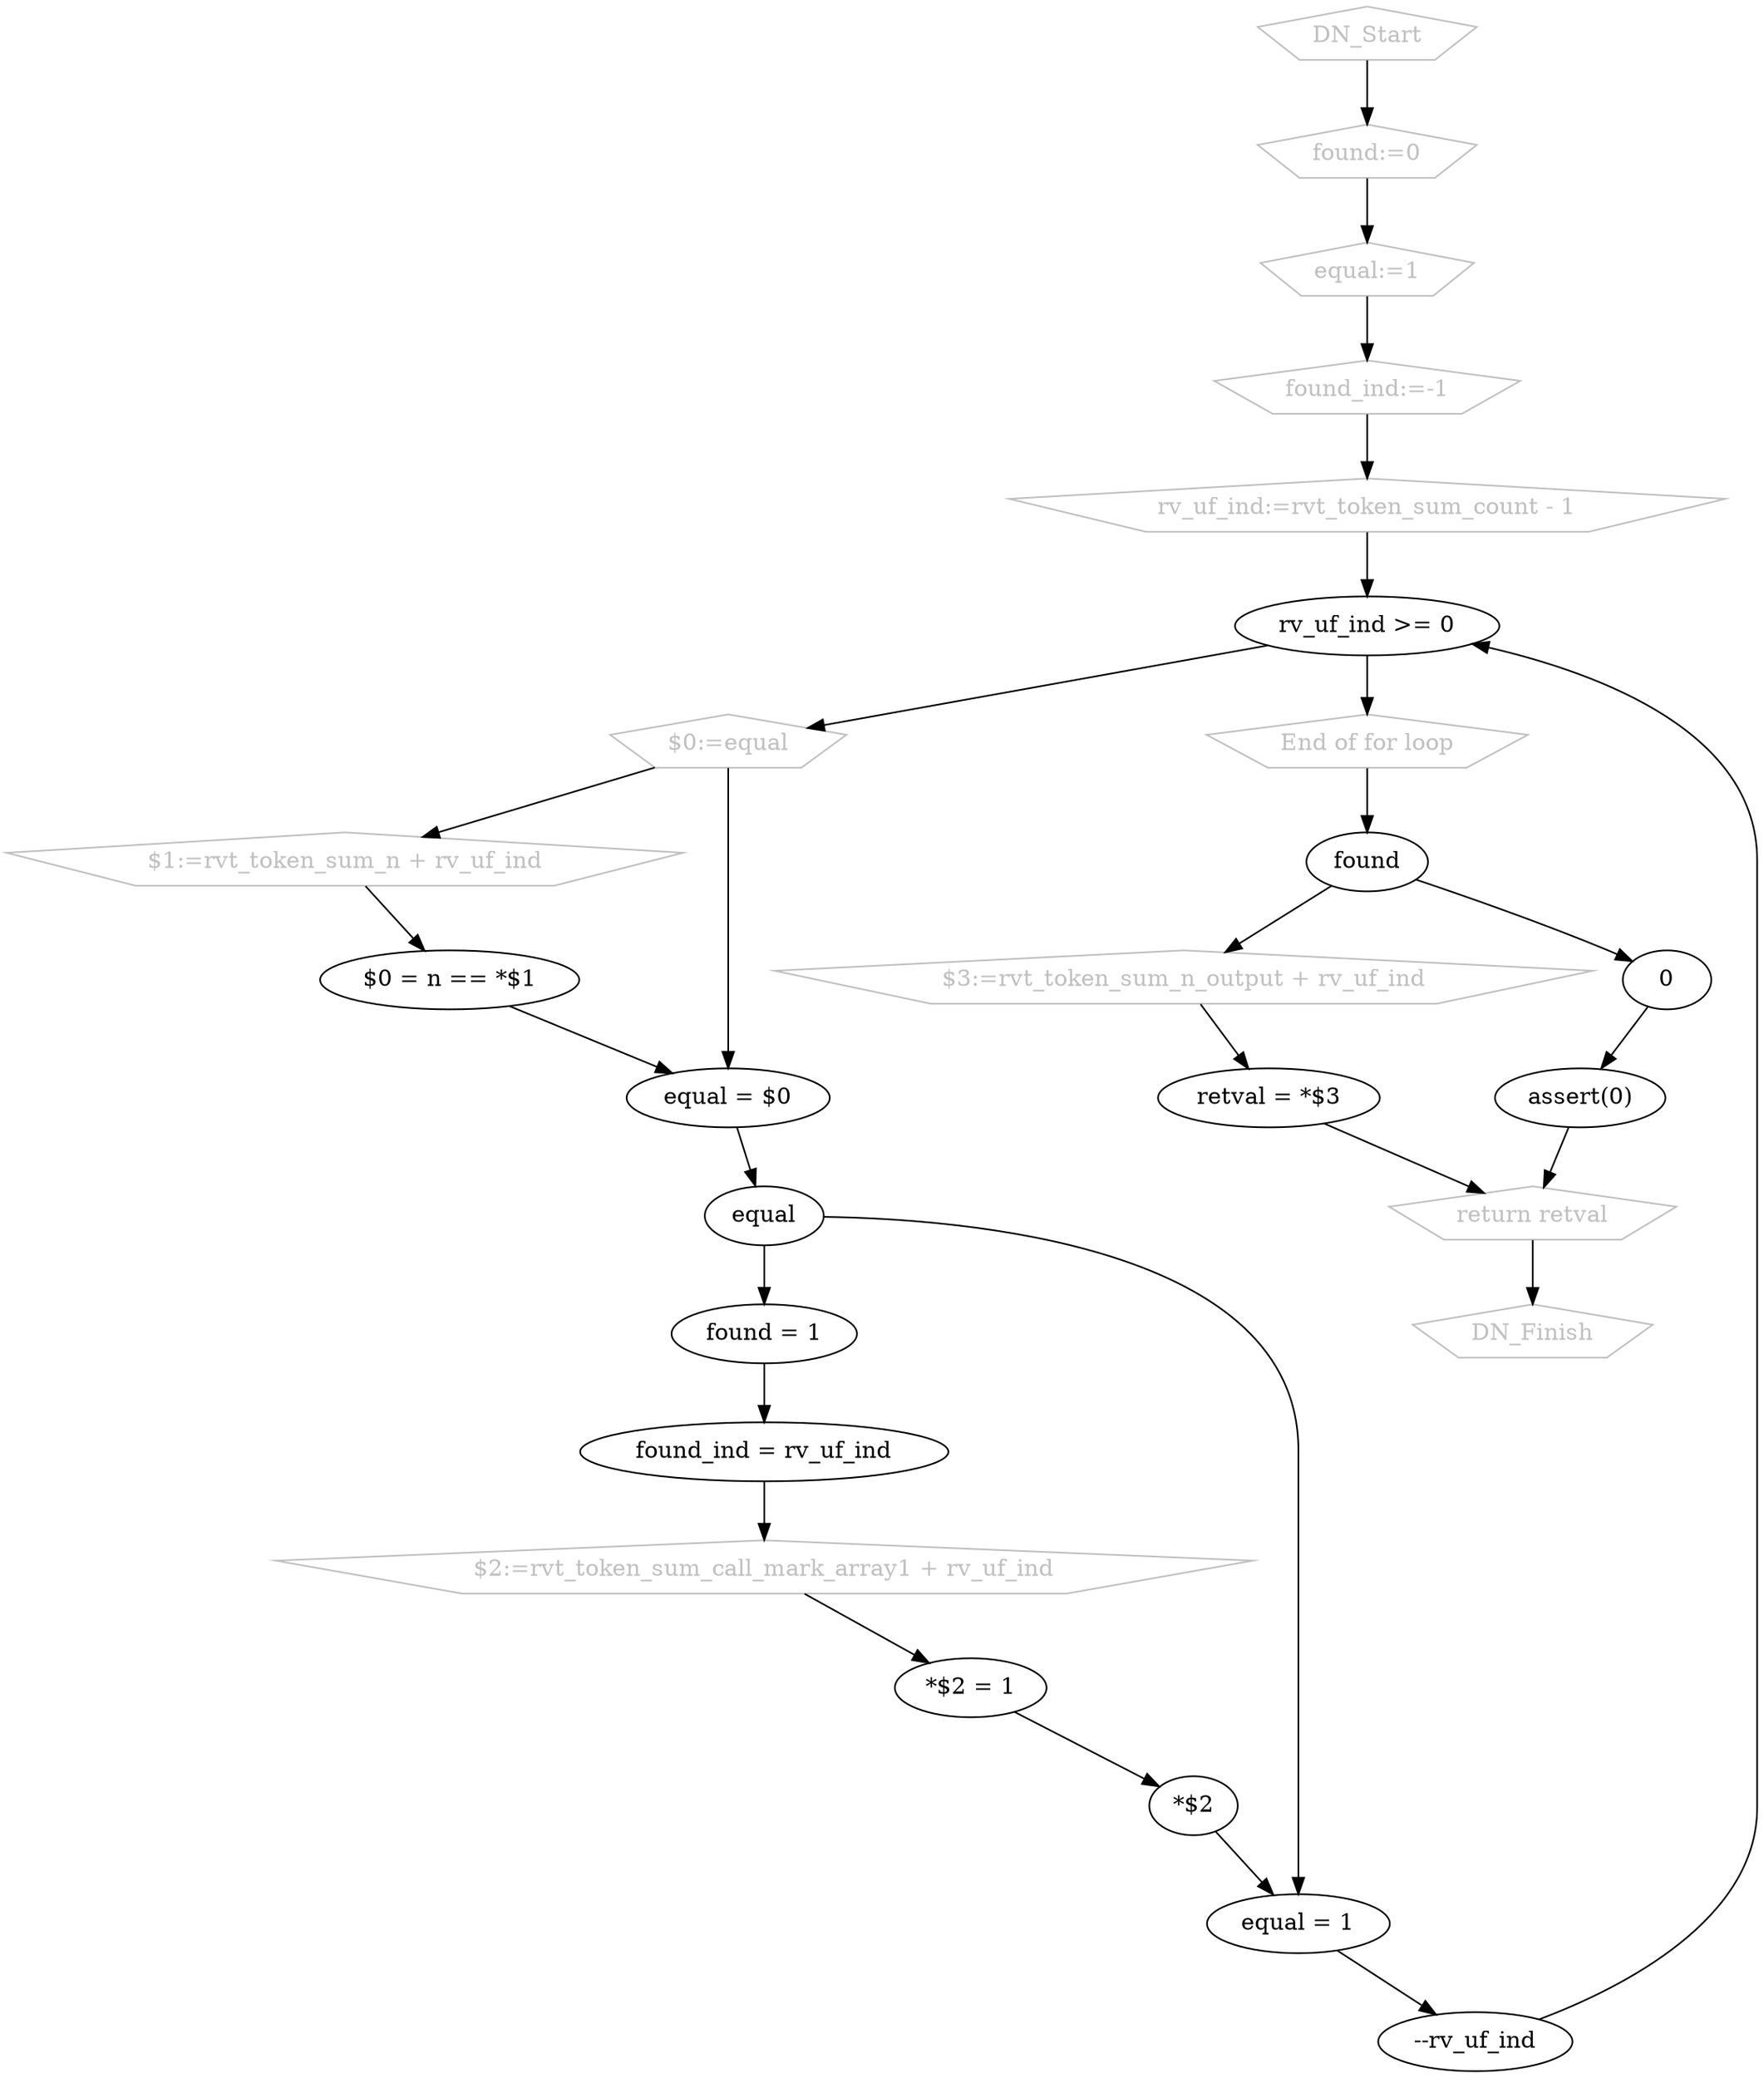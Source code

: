 digraph G{
0 [ label = "DN_Start" , fontcolor = "grey" , shape = "pentagon" , color = "grey" ];
2 [ label = "found:=0" , fontcolor = "grey" , shape = "pentagon" , color = "grey" ];
3 [ label = "equal:=1" , fontcolor = "grey" , shape = "pentagon" , color = "grey" ];
4 [ label = "found_ind:=-1" , fontcolor = "grey" , shape = "pentagon" , color = "grey" ];
5 [ label = "rv_uf_ind:=rvt_token_sum_count - 1" , fontcolor = "grey" , shape = "pentagon" , color = "grey" ];
7 [ label = "rv_uf_ind >= 0" ];
8 [ label = "$0:=equal" , fontcolor = "grey" , shape = "pentagon" , color = "grey" ];
9 [ label = "$1:=rvt_token_sum_n + rv_uf_ind" , fontcolor = "grey" , shape = "pentagon" , color = "grey" ];
10 [ label = "$0 = n == *$1" ];
11 [ label = "equal = $0" ];
12 [ label = "equal" ];
13 [ label = "found = 1" ];
14 [ label = "found_ind = rv_uf_ind" ];
15 [ label = "$2:=rvt_token_sum_call_mark_array1 + rv_uf_ind" , fontcolor = "grey" , shape = "pentagon" , color = "grey" ];
16 [ label = "*$2 = 1" ];
17 [ label = "*$2" ];
18 [ label = "equal = 1" ];
20 [ label = "--rv_uf_ind" ];
21 [ label = "End of for loop" , fontcolor = "grey" , shape = "pentagon" , color = "grey" ];
22 [ label = "found" ];
23 [ label = "$3:=rvt_token_sum_n_output + rv_uf_ind" , fontcolor = "grey" , shape = "pentagon" , color = "grey" ];
24 [ label = "retval = *$3" ];
25 [ label = "0" ];
26 [ label = "assert(0)" ];
27 [ label = "return retval" , fontcolor = "grey" , shape = "pentagon" , color = "grey" ];
28 [ label = "DN_Finish" , fontcolor = "grey" , shape = "pentagon" , color = "grey" ];
0->2;
2->3;
3->4;
4->5;
5->7;
20->7;
7->8;
8->9;
9->10;
8->11;
10->11;
11->12;
12->13;
13->14;
14->15;
15->16;
16->17;
12->18;
17->18;
18->20;
7->21;
21->22;
22->23;
23->24;
22->25;
25->26;
26->27;
24->27;
27->28;
}
